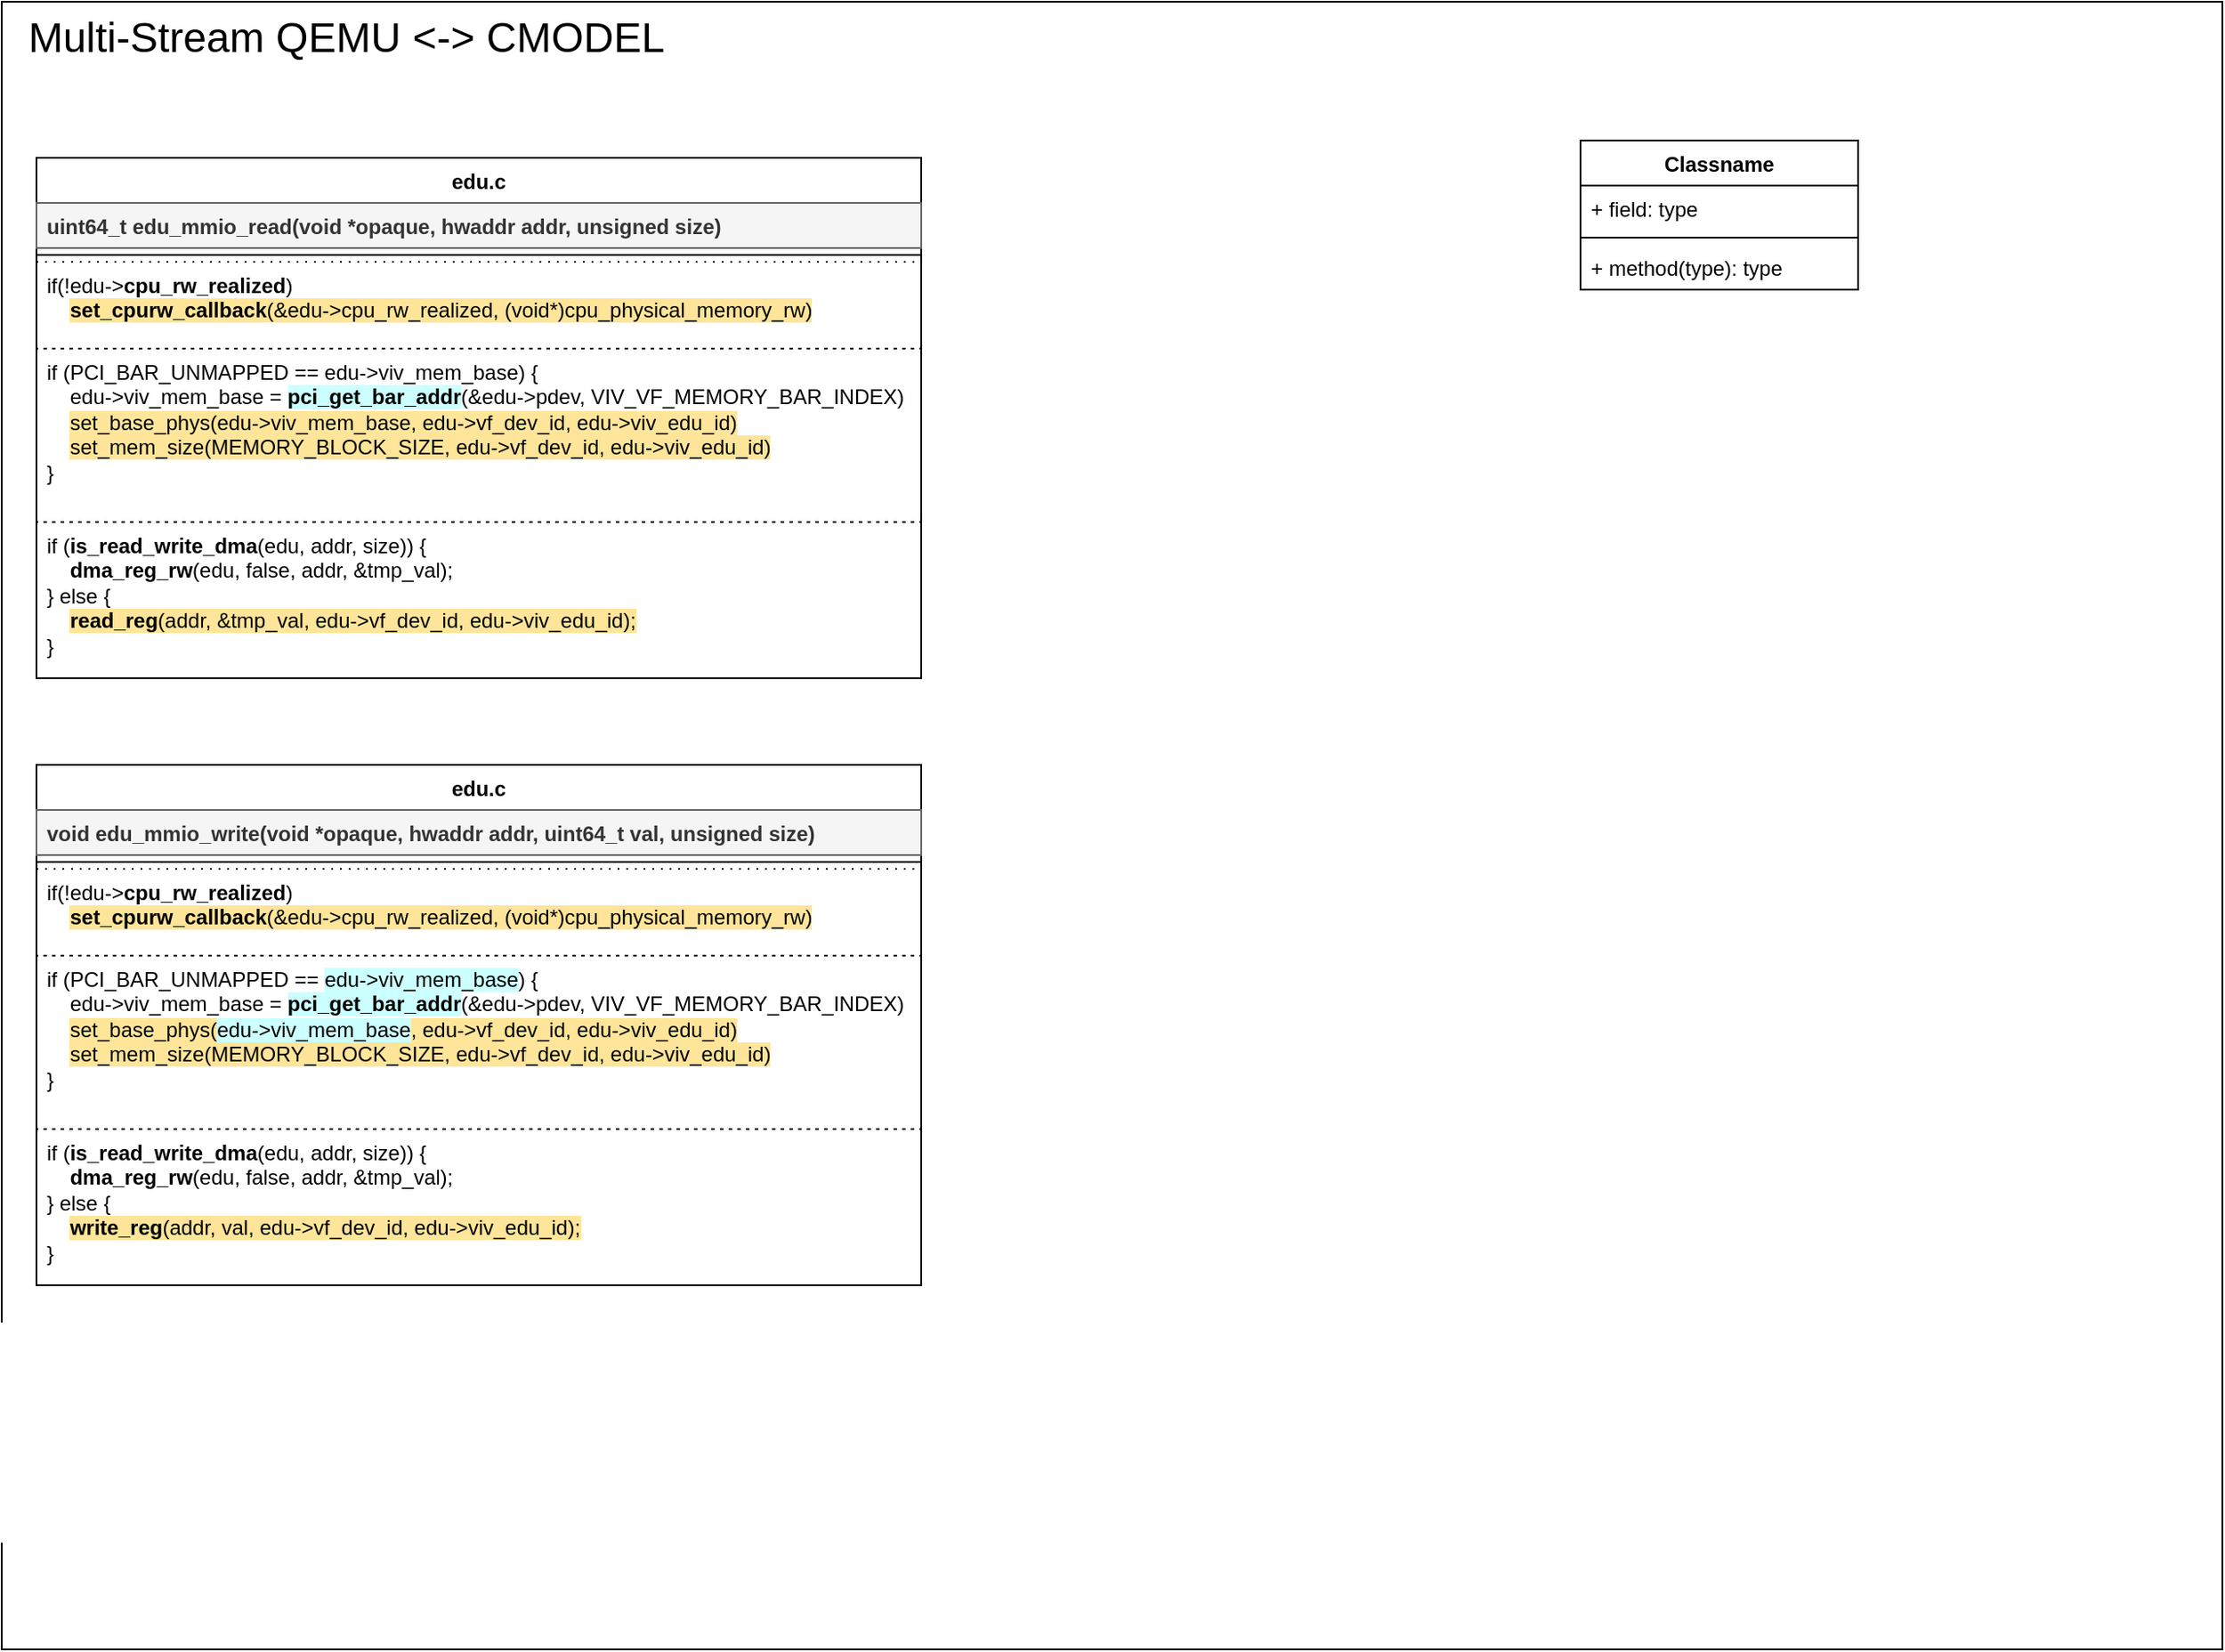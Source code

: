<mxfile version="26.0.16">
  <diagram name="Page-1" id="O3RF_QSyXw5MkjXzJmDC">
    <mxGraphModel dx="693" dy="429" grid="1" gridSize="10" guides="1" tooltips="1" connect="1" arrows="1" fold="1" page="1" pageScale="1" pageWidth="850" pageHeight="1100" math="0" shadow="0">
      <root>
        <mxCell id="0" />
        <mxCell id="1" parent="0" />
        <mxCell id="B6jd7QzCgzBGUs_DWfSZ-12" value="&lt;font style=&quot;font-size: 24px;&quot;&gt;&amp;nbsp; Multi-Stream QEMU &amp;lt;-&amp;gt; CMODEL&lt;/font&gt;" style="html=1;whiteSpace=wrap;align=left;verticalAlign=top;movable=0;resizable=0;rotatable=0;deletable=0;editable=0;locked=1;connectable=0;" vertex="1" parent="1">
          <mxGeometry x="10" y="10" width="1280" height="950" as="geometry" />
        </mxCell>
        <mxCell id="B6jd7QzCgzBGUs_DWfSZ-2" value="edu.c" style="swimlane;fontStyle=1;align=center;verticalAlign=top;childLayout=stackLayout;horizontal=1;startSize=26;horizontalStack=0;resizeParent=1;resizeParentMax=0;resizeLast=0;collapsible=1;marginBottom=0;whiteSpace=wrap;html=1;" vertex="1" parent="1">
          <mxGeometry x="30" y="100" width="510" height="300" as="geometry" />
        </mxCell>
        <mxCell id="B6jd7QzCgzBGUs_DWfSZ-3" value="&lt;b&gt;uint64_t edu_mmio_read(void *opaque, hwaddr addr, unsigned size)&amp;nbsp;&lt;/b&gt;" style="text;strokeColor=#666666;fillColor=#f5f5f5;align=left;verticalAlign=top;spacingLeft=4;spacingRight=4;overflow=hidden;rotatable=0;points=[[0,0.5],[1,0.5]];portConstraint=eastwest;whiteSpace=wrap;html=1;fontColor=#333333;" vertex="1" parent="B6jd7QzCgzBGUs_DWfSZ-2">
          <mxGeometry y="26" width="510" height="26" as="geometry" />
        </mxCell>
        <mxCell id="B6jd7QzCgzBGUs_DWfSZ-4" value="" style="line;strokeWidth=1;fillColor=none;align=left;verticalAlign=middle;spacingTop=-1;spacingLeft=3;spacingRight=3;rotatable=0;labelPosition=right;points=[];portConstraint=eastwest;strokeColor=inherit;" vertex="1" parent="B6jd7QzCgzBGUs_DWfSZ-2">
          <mxGeometry y="52" width="510" height="8" as="geometry" />
        </mxCell>
        <mxCell id="B6jd7QzCgzBGUs_DWfSZ-6" value="if(!edu-&amp;gt;&lt;b&gt;cpu_rw_realized&lt;/b&gt;)&amp;nbsp;&lt;div&gt;&amp;nbsp; &amp;nbsp; &lt;span style=&quot;background-color: rgb(255, 229, 153);&quot;&gt;&lt;b style=&quot;&quot;&gt;set_cpurw_callback&lt;/b&gt;(&amp;amp;edu-&amp;gt;cpu_rw_realized, (void*)cpu_physical_memory_rw)&lt;/span&gt;&lt;/div&gt;" style="text;strokeColor=default;fillColor=none;align=left;verticalAlign=top;spacingLeft=4;spacingRight=4;overflow=hidden;rotatable=0;points=[[0,0.5],[1,0.5]];portConstraint=eastwest;whiteSpace=wrap;html=1;dashed=1;dashPattern=1 4;" vertex="1" parent="B6jd7QzCgzBGUs_DWfSZ-2">
          <mxGeometry y="60" width="510" height="50" as="geometry" />
        </mxCell>
        <mxCell id="B6jd7QzCgzBGUs_DWfSZ-5" value="if (PCI_BAR_UNMAPPED == edu-&amp;gt;viv_mem_base) {&lt;div&gt;&amp;nbsp; &amp;nbsp; &lt;span&gt;edu-&amp;gt;viv_mem_base = &lt;b style=&quot;background-color: light-dark(rgb(204, 255, 255), rgb(33, 66, 16));&quot;&gt;pci_get_bar_addr&lt;/b&gt;(&amp;amp;edu-&amp;gt;pdev, VIV_VF_MEMORY_BAR_INDEX)&lt;br&gt;&lt;span&gt;&amp;nbsp; &amp;nbsp; &lt;span style=&quot;background-color: rgb(255, 229, 153);&quot;&gt;set_base_phys(edu-&amp;gt;viv_mem_base, edu-&amp;gt;vf_dev_id, edu-&amp;gt;viv_edu_id)&lt;/span&gt;&lt;/span&gt;&lt;/span&gt;&lt;/div&gt;&lt;div&gt;&amp;nbsp; &amp;nbsp; &lt;span style=&quot;background-color: rgb(255, 229, 153);&quot;&gt;set_mem_size(MEMORY_BLOCK_SIZE, edu-&amp;gt;vf_dev_id, edu-&amp;gt;viv_edu_id)&lt;/span&gt;&lt;/div&gt;&lt;div&gt;}&lt;/div&gt;" style="text;strokeColor=default;fillColor=none;align=left;verticalAlign=top;spacingLeft=4;spacingRight=4;overflow=hidden;rotatable=0;points=[[0,0.5],[1,0.5]];portConstraint=eastwest;whiteSpace=wrap;html=1;dashed=1;dashPattern=1 4;" vertex="1" parent="B6jd7QzCgzBGUs_DWfSZ-2">
          <mxGeometry y="110" width="510" height="100" as="geometry" />
        </mxCell>
        <mxCell id="B6jd7QzCgzBGUs_DWfSZ-7" value="if (&lt;b&gt;is_read_write_dma&lt;/b&gt;(edu, addr, size)) {&lt;div&gt;&amp;nbsp; &amp;nbsp; &lt;b&gt;dma_reg_rw&lt;/b&gt;(edu, false, addr, &amp;amp;tmp_val);&lt;/div&gt;&lt;div&gt;} else {&lt;/div&gt;&lt;div&gt;&amp;nbsp; &amp;nbsp; &lt;span style=&quot;background-color: rgb(255, 229, 153);&quot;&gt;&lt;b style=&quot;&quot;&gt;read_reg&lt;/b&gt;(addr, &amp;amp;tmp_val, edu-&amp;gt;vf_dev_id, edu-&amp;gt;viv_edu_id);&lt;/span&gt;&lt;/div&gt;&lt;div&gt;}&lt;/div&gt;&lt;div&gt;&lt;br&gt;&lt;/div&gt;&lt;div&gt;&lt;br&gt;&lt;/div&gt;" style="text;strokeColor=default;fillColor=none;align=left;verticalAlign=top;spacingLeft=4;spacingRight=4;overflow=hidden;rotatable=0;points=[[0,0.5],[1,0.5]];portConstraint=eastwest;whiteSpace=wrap;html=1;dashed=1;dashPattern=1 4;" vertex="1" parent="B6jd7QzCgzBGUs_DWfSZ-2">
          <mxGeometry y="210" width="510" height="90" as="geometry" />
        </mxCell>
        <mxCell id="B6jd7QzCgzBGUs_DWfSZ-8" value="Classname" style="swimlane;fontStyle=1;align=center;verticalAlign=top;childLayout=stackLayout;horizontal=1;startSize=26;horizontalStack=0;resizeParent=1;resizeParentMax=0;resizeLast=0;collapsible=1;marginBottom=0;whiteSpace=wrap;html=1;" vertex="1" parent="1">
          <mxGeometry x="920" y="90" width="160" height="86" as="geometry" />
        </mxCell>
        <mxCell id="B6jd7QzCgzBGUs_DWfSZ-9" value="+ field: type" style="text;strokeColor=none;fillColor=none;align=left;verticalAlign=top;spacingLeft=4;spacingRight=4;overflow=hidden;rotatable=0;points=[[0,0.5],[1,0.5]];portConstraint=eastwest;whiteSpace=wrap;html=1;" vertex="1" parent="B6jd7QzCgzBGUs_DWfSZ-8">
          <mxGeometry y="26" width="160" height="26" as="geometry" />
        </mxCell>
        <mxCell id="B6jd7QzCgzBGUs_DWfSZ-10" value="" style="line;strokeWidth=1;fillColor=none;align=left;verticalAlign=middle;spacingTop=-1;spacingLeft=3;spacingRight=3;rotatable=0;labelPosition=right;points=[];portConstraint=eastwest;strokeColor=inherit;" vertex="1" parent="B6jd7QzCgzBGUs_DWfSZ-8">
          <mxGeometry y="52" width="160" height="8" as="geometry" />
        </mxCell>
        <mxCell id="B6jd7QzCgzBGUs_DWfSZ-11" value="+ method(type): type" style="text;strokeColor=none;fillColor=none;align=left;verticalAlign=top;spacingLeft=4;spacingRight=4;overflow=hidden;rotatable=0;points=[[0,0.5],[1,0.5]];portConstraint=eastwest;whiteSpace=wrap;html=1;" vertex="1" parent="B6jd7QzCgzBGUs_DWfSZ-8">
          <mxGeometry y="60" width="160" height="26" as="geometry" />
        </mxCell>
        <mxCell id="B6jd7QzCgzBGUs_DWfSZ-15" value="edu.c" style="swimlane;fontStyle=1;align=center;verticalAlign=top;childLayout=stackLayout;horizontal=1;startSize=26;horizontalStack=0;resizeParent=1;resizeParentMax=0;resizeLast=0;collapsible=1;marginBottom=0;whiteSpace=wrap;html=1;" vertex="1" parent="1">
          <mxGeometry x="30" y="450" width="510" height="300" as="geometry" />
        </mxCell>
        <mxCell id="B6jd7QzCgzBGUs_DWfSZ-16" value="&lt;b&gt;void edu_mmio_write(void *opaque, hwaddr addr, uint64_t val, unsigned size)&amp;nbsp;&lt;/b&gt;" style="text;strokeColor=#666666;fillColor=#f5f5f5;align=left;verticalAlign=top;spacingLeft=4;spacingRight=4;overflow=hidden;rotatable=0;points=[[0,0.5],[1,0.5]];portConstraint=eastwest;whiteSpace=wrap;html=1;fontColor=#333333;" vertex="1" parent="B6jd7QzCgzBGUs_DWfSZ-15">
          <mxGeometry y="26" width="510" height="26" as="geometry" />
        </mxCell>
        <mxCell id="B6jd7QzCgzBGUs_DWfSZ-17" value="" style="line;strokeWidth=1;fillColor=none;align=left;verticalAlign=middle;spacingTop=-1;spacingLeft=3;spacingRight=3;rotatable=0;labelPosition=right;points=[];portConstraint=eastwest;strokeColor=inherit;" vertex="1" parent="B6jd7QzCgzBGUs_DWfSZ-15">
          <mxGeometry y="52" width="510" height="8" as="geometry" />
        </mxCell>
        <mxCell id="B6jd7QzCgzBGUs_DWfSZ-18" value="if(!edu-&amp;gt;&lt;b&gt;cpu_rw_realized&lt;/b&gt;)&amp;nbsp;&lt;div&gt;&amp;nbsp; &amp;nbsp; &lt;span style=&quot;background-color: rgb(255, 229, 153);&quot;&gt;&lt;b style=&quot;&quot;&gt;set_cpurw_callback&lt;/b&gt;(&amp;amp;edu-&amp;gt;cpu_rw_realized, (void*)cpu_physical_memory_rw)&lt;/span&gt;&lt;/div&gt;" style="text;strokeColor=default;fillColor=none;align=left;verticalAlign=top;spacingLeft=4;spacingRight=4;overflow=hidden;rotatable=0;points=[[0,0.5],[1,0.5]];portConstraint=eastwest;whiteSpace=wrap;html=1;dashed=1;dashPattern=1 4;" vertex="1" parent="B6jd7QzCgzBGUs_DWfSZ-15">
          <mxGeometry y="60" width="510" height="50" as="geometry" />
        </mxCell>
        <mxCell id="B6jd7QzCgzBGUs_DWfSZ-19" value="if (PCI_BAR_UNMAPPED == &lt;span style=&quot;background-color: light-dark(rgb(204, 255, 255), rgb(33, 66, 16));&quot;&gt;edu-&amp;gt;viv_mem_base&lt;/span&gt;) {&lt;div&gt;&amp;nbsp; &amp;nbsp; &lt;span&gt;edu-&amp;gt;viv_mem_base = &lt;b style=&quot;background-color: light-dark(rgb(204, 255, 255), rgb(33, 66, 16));&quot;&gt;pci_get_bar_addr&lt;/b&gt;(&amp;amp;edu-&amp;gt;pdev, VIV_VF_MEMORY_BAR_INDEX)&lt;br&gt;&amp;nbsp; &amp;nbsp; &lt;span style=&quot;background-color: rgb(255, 229, 153);&quot;&gt;set_base_phys(&lt;/span&gt;&lt;span style=&quot;background-color: light-dark(rgb(204, 255, 255), rgb(33, 66, 16));&quot;&gt;edu-&amp;gt;viv_mem_base&lt;/span&gt;&lt;span style=&quot;background-color: rgb(255, 229, 153);&quot;&gt;, edu-&amp;gt;vf_dev_id, edu-&amp;gt;viv_edu_id)&lt;/span&gt;&lt;/span&gt;&lt;/div&gt;&lt;div&gt;&amp;nbsp; &amp;nbsp; &lt;span style=&quot;background-color: rgb(255, 229, 153);&quot;&gt;set_mem_size(MEMORY_BLOCK_SIZE, edu-&amp;gt;vf_dev_id, edu-&amp;gt;viv_edu_id)&lt;/span&gt;&lt;/div&gt;&lt;div&gt;}&lt;/div&gt;" style="text;strokeColor=default;fillColor=none;align=left;verticalAlign=top;spacingLeft=4;spacingRight=4;overflow=hidden;rotatable=0;points=[[0,0.5],[1,0.5]];portConstraint=eastwest;whiteSpace=wrap;html=1;dashed=1;dashPattern=1 4;" vertex="1" parent="B6jd7QzCgzBGUs_DWfSZ-15">
          <mxGeometry y="110" width="510" height="100" as="geometry" />
        </mxCell>
        <mxCell id="B6jd7QzCgzBGUs_DWfSZ-20" value="if (&lt;b&gt;is_read_write_dma&lt;/b&gt;(edu, addr, size)) {&lt;div&gt;&amp;nbsp; &amp;nbsp; &lt;b&gt;dma_reg_rw&lt;/b&gt;(edu, false, addr, &amp;amp;tmp_val);&lt;/div&gt;&lt;div&gt;} else {&lt;/div&gt;&lt;div&gt;&amp;nbsp; &amp;nbsp; &lt;span style=&quot;background-color: rgb(255, 229, 153);&quot;&gt;&lt;b style=&quot;&quot;&gt;write_reg&lt;/b&gt;(addr, val, edu-&amp;gt;vf_dev_id, edu-&amp;gt;viv_edu_id);&lt;/span&gt;&lt;/div&gt;&lt;div&gt;}&lt;/div&gt;&lt;div&gt;&lt;br&gt;&lt;/div&gt;&lt;div&gt;&lt;br&gt;&lt;/div&gt;" style="text;strokeColor=default;fillColor=none;align=left;verticalAlign=top;spacingLeft=4;spacingRight=4;overflow=hidden;rotatable=0;points=[[0,0.5],[1,0.5]];portConstraint=eastwest;whiteSpace=wrap;html=1;dashed=1;dashPattern=1 4;" vertex="1" parent="B6jd7QzCgzBGUs_DWfSZ-15">
          <mxGeometry y="210" width="510" height="90" as="geometry" />
        </mxCell>
      </root>
    </mxGraphModel>
  </diagram>
</mxfile>
